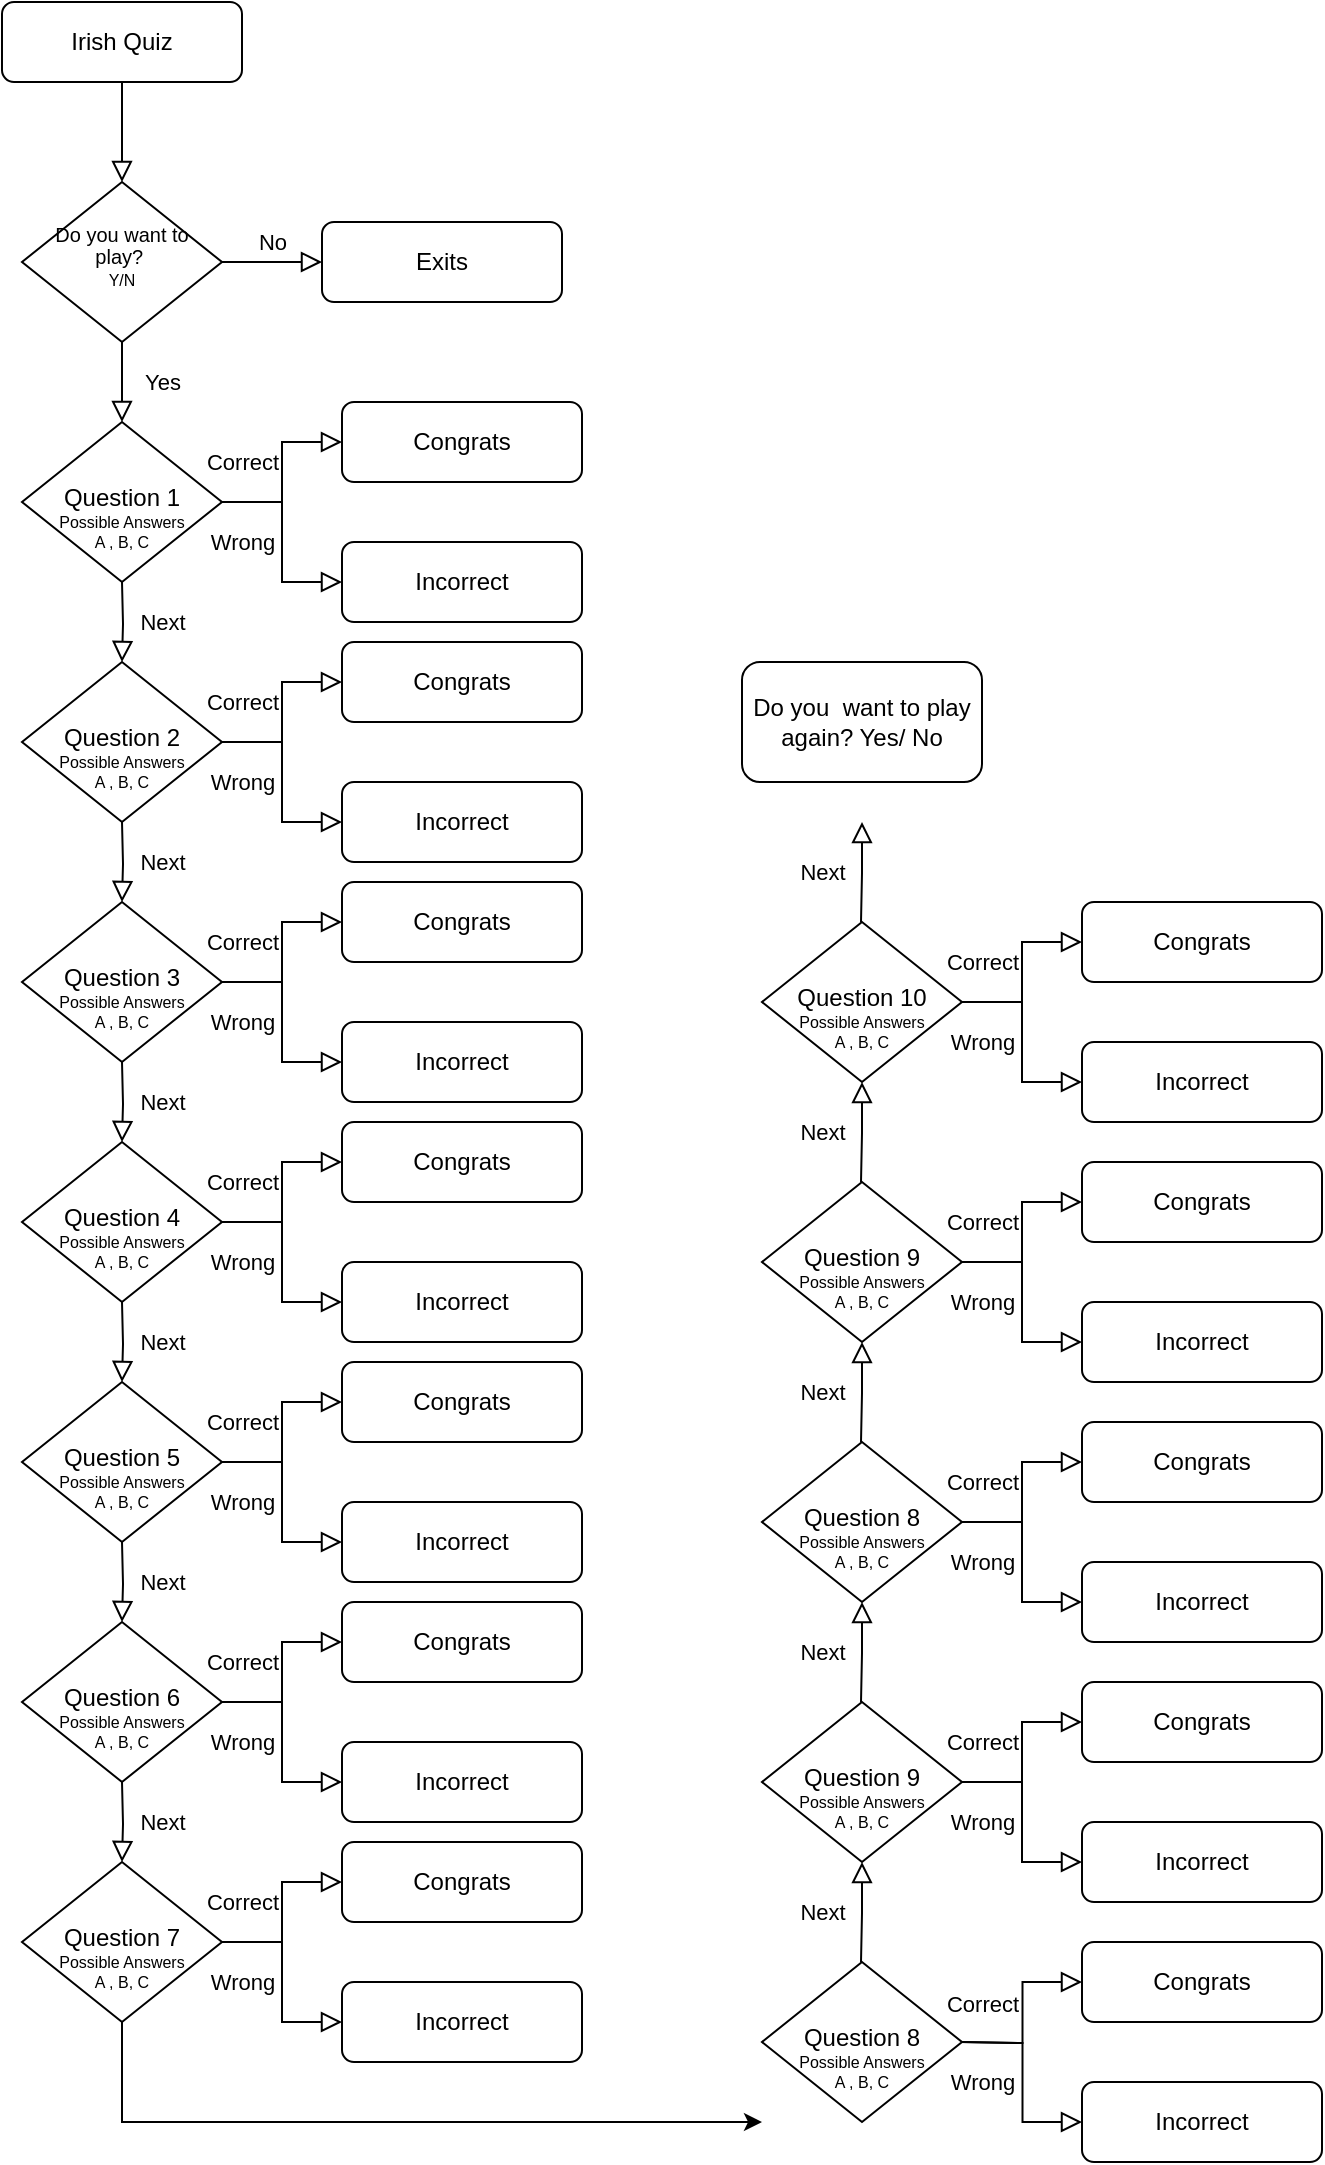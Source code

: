 <mxfile version="22.0.8" type="device">
  <diagram id="C5RBs43oDa-KdzZeNtuy" name="Page-1">
    <mxGraphModel dx="1434" dy="758" grid="1" gridSize="10" guides="1" tooltips="1" connect="1" arrows="1" fold="1" page="1" pageScale="1" pageWidth="827" pageHeight="1169" math="0" shadow="0">
      <root>
        <mxCell id="WIyWlLk6GJQsqaUBKTNV-0" />
        <mxCell id="WIyWlLk6GJQsqaUBKTNV-1" parent="WIyWlLk6GJQsqaUBKTNV-0" />
        <mxCell id="WIyWlLk6GJQsqaUBKTNV-2" value="" style="rounded=0;html=1;jettySize=auto;orthogonalLoop=1;fontSize=11;endArrow=block;endFill=0;endSize=8;strokeWidth=1;shadow=0;labelBackgroundColor=none;edgeStyle=orthogonalEdgeStyle;" parent="WIyWlLk6GJQsqaUBKTNV-1" source="WIyWlLk6GJQsqaUBKTNV-3" target="WIyWlLk6GJQsqaUBKTNV-6" edge="1">
          <mxGeometry relative="1" as="geometry" />
        </mxCell>
        <mxCell id="WIyWlLk6GJQsqaUBKTNV-3" value="Irish Quiz" style="rounded=1;whiteSpace=wrap;html=1;fontSize=12;glass=0;strokeWidth=1;shadow=0;" parent="WIyWlLk6GJQsqaUBKTNV-1" vertex="1">
          <mxGeometry x="40" y="80" width="120" height="40" as="geometry" />
        </mxCell>
        <mxCell id="WIyWlLk6GJQsqaUBKTNV-4" value="Yes" style="rounded=0;html=1;jettySize=auto;orthogonalLoop=1;fontSize=11;endArrow=block;endFill=0;endSize=8;strokeWidth=1;shadow=0;labelBackgroundColor=none;edgeStyle=orthogonalEdgeStyle;" parent="WIyWlLk6GJQsqaUBKTNV-1" source="WIyWlLk6GJQsqaUBKTNV-6" target="WIyWlLk6GJQsqaUBKTNV-10" edge="1">
          <mxGeometry y="20" relative="1" as="geometry">
            <mxPoint as="offset" />
          </mxGeometry>
        </mxCell>
        <mxCell id="WIyWlLk6GJQsqaUBKTNV-5" value="No" style="edgeStyle=orthogonalEdgeStyle;rounded=0;html=1;jettySize=auto;orthogonalLoop=1;fontSize=11;endArrow=block;endFill=0;endSize=8;strokeWidth=1;shadow=0;labelBackgroundColor=none;" parent="WIyWlLk6GJQsqaUBKTNV-1" source="WIyWlLk6GJQsqaUBKTNV-6" target="WIyWlLk6GJQsqaUBKTNV-7" edge="1">
          <mxGeometry y="10" relative="1" as="geometry">
            <mxPoint as="offset" />
          </mxGeometry>
        </mxCell>
        <mxCell id="WIyWlLk6GJQsqaUBKTNV-6" value="&lt;p style=&quot;line-height: 130%;&quot;&gt;&lt;font style=&quot;&quot;&gt;&lt;span style=&quot;font-size: 10px;&quot;&gt;Do you want to play?&amp;nbsp;&lt;/span&gt;&lt;br style=&quot;&quot;&gt;&lt;font style=&quot;font-size: 8px;&quot;&gt;Y/N&lt;/font&gt;&lt;/font&gt;&lt;/p&gt;" style="rhombus;whiteSpace=wrap;html=1;shadow=0;fontFamily=Helvetica;fontSize=8;align=center;strokeWidth=1;spacing=6;spacingTop=-4;" parent="WIyWlLk6GJQsqaUBKTNV-1" vertex="1">
          <mxGeometry x="50" y="170" width="100" height="80" as="geometry" />
        </mxCell>
        <mxCell id="WIyWlLk6GJQsqaUBKTNV-7" value="Exits" style="rounded=1;whiteSpace=wrap;html=1;fontSize=12;glass=0;strokeWidth=1;shadow=0;" parent="WIyWlLk6GJQsqaUBKTNV-1" vertex="1">
          <mxGeometry x="200" y="190" width="120" height="40" as="geometry" />
        </mxCell>
        <mxCell id="WIyWlLk6GJQsqaUBKTNV-8" value="Wrong" style="rounded=0;html=1;jettySize=auto;orthogonalLoop=1;fontSize=11;endArrow=block;endFill=0;endSize=8;strokeWidth=1;shadow=0;labelBackgroundColor=none;edgeStyle=orthogonalEdgeStyle;" parent="WIyWlLk6GJQsqaUBKTNV-1" source="WIyWlLk6GJQsqaUBKTNV-10" target="WIyWlLk6GJQsqaUBKTNV-11" edge="1">
          <mxGeometry y="-20" relative="1" as="geometry">
            <mxPoint as="offset" />
          </mxGeometry>
        </mxCell>
        <mxCell id="WIyWlLk6GJQsqaUBKTNV-9" value="Correct" style="edgeStyle=orthogonalEdgeStyle;rounded=0;html=1;jettySize=auto;orthogonalLoop=1;fontSize=11;endArrow=block;endFill=0;endSize=8;strokeWidth=1;shadow=0;labelBackgroundColor=none;" parent="WIyWlLk6GJQsqaUBKTNV-1" source="WIyWlLk6GJQsqaUBKTNV-10" target="WIyWlLk6GJQsqaUBKTNV-12" edge="1">
          <mxGeometry x="0.111" y="20" relative="1" as="geometry">
            <mxPoint as="offset" />
          </mxGeometry>
        </mxCell>
        <mxCell id="WIyWlLk6GJQsqaUBKTNV-10" value="Question 1" style="rhombus;whiteSpace=wrap;html=1;shadow=0;fontFamily=Helvetica;fontSize=12;align=center;strokeWidth=1;spacing=6;spacingTop=-4;" parent="WIyWlLk6GJQsqaUBKTNV-1" vertex="1">
          <mxGeometry x="50" y="290" width="100" height="80" as="geometry" />
        </mxCell>
        <mxCell id="WIyWlLk6GJQsqaUBKTNV-11" value="Incorrect" style="rounded=1;whiteSpace=wrap;html=1;fontSize=12;glass=0;strokeWidth=1;shadow=0;" parent="WIyWlLk6GJQsqaUBKTNV-1" vertex="1">
          <mxGeometry x="210" y="350" width="120" height="40" as="geometry" />
        </mxCell>
        <mxCell id="WIyWlLk6GJQsqaUBKTNV-12" value="Congrats" style="rounded=1;whiteSpace=wrap;html=1;fontSize=12;glass=0;strokeWidth=1;shadow=0;" parent="WIyWlLk6GJQsqaUBKTNV-1" vertex="1">
          <mxGeometry x="210" y="280" width="120" height="40" as="geometry" />
        </mxCell>
        <mxCell id="ALJSQyKVXg3JzVEoBNg6-1" value="Next" style="rounded=0;html=1;jettySize=auto;orthogonalLoop=1;fontSize=11;endArrow=block;endFill=0;endSize=8;strokeWidth=1;shadow=0;labelBackgroundColor=none;edgeStyle=orthogonalEdgeStyle;" parent="WIyWlLk6GJQsqaUBKTNV-1" target="ALJSQyKVXg3JzVEoBNg6-4" edge="1">
          <mxGeometry y="20" relative="1" as="geometry">
            <mxPoint as="offset" />
            <mxPoint x="100" y="370" as="sourcePoint" />
          </mxGeometry>
        </mxCell>
        <mxCell id="ALJSQyKVXg3JzVEoBNg6-2" value="Wrong" style="rounded=0;html=1;jettySize=auto;orthogonalLoop=1;fontSize=11;endArrow=block;endFill=0;endSize=8;strokeWidth=1;shadow=0;labelBackgroundColor=none;edgeStyle=orthogonalEdgeStyle;" parent="WIyWlLk6GJQsqaUBKTNV-1" source="ALJSQyKVXg3JzVEoBNg6-4" target="ALJSQyKVXg3JzVEoBNg6-5" edge="1">
          <mxGeometry y="-20" relative="1" as="geometry">
            <mxPoint as="offset" />
          </mxGeometry>
        </mxCell>
        <mxCell id="ALJSQyKVXg3JzVEoBNg6-3" value="Correct" style="edgeStyle=orthogonalEdgeStyle;rounded=0;html=1;jettySize=auto;orthogonalLoop=1;fontSize=11;endArrow=block;endFill=0;endSize=8;strokeWidth=1;shadow=0;labelBackgroundColor=none;" parent="WIyWlLk6GJQsqaUBKTNV-1" source="ALJSQyKVXg3JzVEoBNg6-4" target="ALJSQyKVXg3JzVEoBNg6-6" edge="1">
          <mxGeometry x="0.111" y="20" relative="1" as="geometry">
            <mxPoint as="offset" />
          </mxGeometry>
        </mxCell>
        <mxCell id="ALJSQyKVXg3JzVEoBNg6-4" value="Question 2" style="rhombus;whiteSpace=wrap;html=1;shadow=0;fontFamily=Helvetica;fontSize=12;align=center;strokeWidth=1;spacing=6;spacingTop=-4;" parent="WIyWlLk6GJQsqaUBKTNV-1" vertex="1">
          <mxGeometry x="50" y="410" width="100" height="80" as="geometry" />
        </mxCell>
        <mxCell id="ALJSQyKVXg3JzVEoBNg6-5" value="Incorrect" style="rounded=1;whiteSpace=wrap;html=1;fontSize=12;glass=0;strokeWidth=1;shadow=0;" parent="WIyWlLk6GJQsqaUBKTNV-1" vertex="1">
          <mxGeometry x="210" y="470" width="120" height="40" as="geometry" />
        </mxCell>
        <mxCell id="ALJSQyKVXg3JzVEoBNg6-6" value="Congrats" style="rounded=1;whiteSpace=wrap;html=1;fontSize=12;glass=0;strokeWidth=1;shadow=0;" parent="WIyWlLk6GJQsqaUBKTNV-1" vertex="1">
          <mxGeometry x="210" y="400" width="120" height="40" as="geometry" />
        </mxCell>
        <mxCell id="ALJSQyKVXg3JzVEoBNg6-7" value="Next" style="rounded=0;html=1;jettySize=auto;orthogonalLoop=1;fontSize=11;endArrow=block;endFill=0;endSize=8;strokeWidth=1;shadow=0;labelBackgroundColor=none;edgeStyle=orthogonalEdgeStyle;" parent="WIyWlLk6GJQsqaUBKTNV-1" target="ALJSQyKVXg3JzVEoBNg6-10" edge="1">
          <mxGeometry y="20" relative="1" as="geometry">
            <mxPoint as="offset" />
            <mxPoint x="100" y="490" as="sourcePoint" />
          </mxGeometry>
        </mxCell>
        <mxCell id="ALJSQyKVXg3JzVEoBNg6-8" value="Wrong" style="rounded=0;html=1;jettySize=auto;orthogonalLoop=1;fontSize=11;endArrow=block;endFill=0;endSize=8;strokeWidth=1;shadow=0;labelBackgroundColor=none;edgeStyle=orthogonalEdgeStyle;" parent="WIyWlLk6GJQsqaUBKTNV-1" source="ALJSQyKVXg3JzVEoBNg6-10" target="ALJSQyKVXg3JzVEoBNg6-11" edge="1">
          <mxGeometry y="-20" relative="1" as="geometry">
            <mxPoint as="offset" />
          </mxGeometry>
        </mxCell>
        <mxCell id="ALJSQyKVXg3JzVEoBNg6-9" value="Correct" style="edgeStyle=orthogonalEdgeStyle;rounded=0;html=1;jettySize=auto;orthogonalLoop=1;fontSize=11;endArrow=block;endFill=0;endSize=8;strokeWidth=1;shadow=0;labelBackgroundColor=none;" parent="WIyWlLk6GJQsqaUBKTNV-1" source="ALJSQyKVXg3JzVEoBNg6-10" target="ALJSQyKVXg3JzVEoBNg6-12" edge="1">
          <mxGeometry x="0.111" y="20" relative="1" as="geometry">
            <mxPoint as="offset" />
          </mxGeometry>
        </mxCell>
        <mxCell id="ALJSQyKVXg3JzVEoBNg6-10" value="Question 3" style="rhombus;whiteSpace=wrap;html=1;shadow=0;fontFamily=Helvetica;fontSize=12;align=center;strokeWidth=1;spacing=6;spacingTop=-4;" parent="WIyWlLk6GJQsqaUBKTNV-1" vertex="1">
          <mxGeometry x="50" y="530" width="100" height="80" as="geometry" />
        </mxCell>
        <mxCell id="ALJSQyKVXg3JzVEoBNg6-11" value="Incorrect" style="rounded=1;whiteSpace=wrap;html=1;fontSize=12;glass=0;strokeWidth=1;shadow=0;" parent="WIyWlLk6GJQsqaUBKTNV-1" vertex="1">
          <mxGeometry x="210" y="590" width="120" height="40" as="geometry" />
        </mxCell>
        <mxCell id="ALJSQyKVXg3JzVEoBNg6-12" value="Congrats" style="rounded=1;whiteSpace=wrap;html=1;fontSize=12;glass=0;strokeWidth=1;shadow=0;" parent="WIyWlLk6GJQsqaUBKTNV-1" vertex="1">
          <mxGeometry x="210" y="520" width="120" height="40" as="geometry" />
        </mxCell>
        <mxCell id="ALJSQyKVXg3JzVEoBNg6-13" value="Next" style="rounded=0;html=1;jettySize=auto;orthogonalLoop=1;fontSize=11;endArrow=block;endFill=0;endSize=8;strokeWidth=1;shadow=0;labelBackgroundColor=none;edgeStyle=orthogonalEdgeStyle;" parent="WIyWlLk6GJQsqaUBKTNV-1" target="ALJSQyKVXg3JzVEoBNg6-16" edge="1">
          <mxGeometry y="20" relative="1" as="geometry">
            <mxPoint as="offset" />
            <mxPoint x="100" y="610" as="sourcePoint" />
          </mxGeometry>
        </mxCell>
        <mxCell id="ALJSQyKVXg3JzVEoBNg6-14" value="Wrong" style="rounded=0;html=1;jettySize=auto;orthogonalLoop=1;fontSize=11;endArrow=block;endFill=0;endSize=8;strokeWidth=1;shadow=0;labelBackgroundColor=none;edgeStyle=orthogonalEdgeStyle;" parent="WIyWlLk6GJQsqaUBKTNV-1" source="ALJSQyKVXg3JzVEoBNg6-16" target="ALJSQyKVXg3JzVEoBNg6-17" edge="1">
          <mxGeometry y="-20" relative="1" as="geometry">
            <mxPoint as="offset" />
          </mxGeometry>
        </mxCell>
        <mxCell id="ALJSQyKVXg3JzVEoBNg6-15" value="Correct" style="edgeStyle=orthogonalEdgeStyle;rounded=0;html=1;jettySize=auto;orthogonalLoop=1;fontSize=11;endArrow=block;endFill=0;endSize=8;strokeWidth=1;shadow=0;labelBackgroundColor=none;" parent="WIyWlLk6GJQsqaUBKTNV-1" source="ALJSQyKVXg3JzVEoBNg6-16" target="ALJSQyKVXg3JzVEoBNg6-18" edge="1">
          <mxGeometry x="0.111" y="20" relative="1" as="geometry">
            <mxPoint as="offset" />
          </mxGeometry>
        </mxCell>
        <mxCell id="ALJSQyKVXg3JzVEoBNg6-16" value="Question 4" style="rhombus;whiteSpace=wrap;html=1;shadow=0;fontFamily=Helvetica;fontSize=12;align=center;strokeWidth=1;spacing=6;spacingTop=-4;" parent="WIyWlLk6GJQsqaUBKTNV-1" vertex="1">
          <mxGeometry x="50" y="650" width="100" height="80" as="geometry" />
        </mxCell>
        <mxCell id="ALJSQyKVXg3JzVEoBNg6-17" value="Incorrect" style="rounded=1;whiteSpace=wrap;html=1;fontSize=12;glass=0;strokeWidth=1;shadow=0;" parent="WIyWlLk6GJQsqaUBKTNV-1" vertex="1">
          <mxGeometry x="210" y="710" width="120" height="40" as="geometry" />
        </mxCell>
        <mxCell id="ALJSQyKVXg3JzVEoBNg6-18" value="Congrats" style="rounded=1;whiteSpace=wrap;html=1;fontSize=12;glass=0;strokeWidth=1;shadow=0;" parent="WIyWlLk6GJQsqaUBKTNV-1" vertex="1">
          <mxGeometry x="210" y="640" width="120" height="40" as="geometry" />
        </mxCell>
        <mxCell id="ALJSQyKVXg3JzVEoBNg6-19" value="Next" style="rounded=0;html=1;jettySize=auto;orthogonalLoop=1;fontSize=11;endArrow=block;endFill=0;endSize=8;strokeWidth=1;shadow=0;labelBackgroundColor=none;edgeStyle=orthogonalEdgeStyle;" parent="WIyWlLk6GJQsqaUBKTNV-1" target="ALJSQyKVXg3JzVEoBNg6-22" edge="1">
          <mxGeometry y="20" relative="1" as="geometry">
            <mxPoint as="offset" />
            <mxPoint x="100" y="730" as="sourcePoint" />
          </mxGeometry>
        </mxCell>
        <mxCell id="ALJSQyKVXg3JzVEoBNg6-20" value="Wrong" style="rounded=0;html=1;jettySize=auto;orthogonalLoop=1;fontSize=11;endArrow=block;endFill=0;endSize=8;strokeWidth=1;shadow=0;labelBackgroundColor=none;edgeStyle=orthogonalEdgeStyle;" parent="WIyWlLk6GJQsqaUBKTNV-1" source="ALJSQyKVXg3JzVEoBNg6-22" target="ALJSQyKVXg3JzVEoBNg6-23" edge="1">
          <mxGeometry y="-20" relative="1" as="geometry">
            <mxPoint as="offset" />
          </mxGeometry>
        </mxCell>
        <mxCell id="ALJSQyKVXg3JzVEoBNg6-21" value="Correct" style="edgeStyle=orthogonalEdgeStyle;rounded=0;html=1;jettySize=auto;orthogonalLoop=1;fontSize=11;endArrow=block;endFill=0;endSize=8;strokeWidth=1;shadow=0;labelBackgroundColor=none;" parent="WIyWlLk6GJQsqaUBKTNV-1" source="ALJSQyKVXg3JzVEoBNg6-22" target="ALJSQyKVXg3JzVEoBNg6-24" edge="1">
          <mxGeometry x="0.111" y="20" relative="1" as="geometry">
            <mxPoint as="offset" />
          </mxGeometry>
        </mxCell>
        <mxCell id="ALJSQyKVXg3JzVEoBNg6-22" value="Question 5" style="rhombus;whiteSpace=wrap;html=1;shadow=0;fontFamily=Helvetica;fontSize=12;align=center;strokeWidth=1;spacing=6;spacingTop=-4;" parent="WIyWlLk6GJQsqaUBKTNV-1" vertex="1">
          <mxGeometry x="50" y="770" width="100" height="80" as="geometry" />
        </mxCell>
        <mxCell id="ALJSQyKVXg3JzVEoBNg6-23" value="Incorrect" style="rounded=1;whiteSpace=wrap;html=1;fontSize=12;glass=0;strokeWidth=1;shadow=0;" parent="WIyWlLk6GJQsqaUBKTNV-1" vertex="1">
          <mxGeometry x="210" y="830" width="120" height="40" as="geometry" />
        </mxCell>
        <mxCell id="ALJSQyKVXg3JzVEoBNg6-24" value="Congrats" style="rounded=1;whiteSpace=wrap;html=1;fontSize=12;glass=0;strokeWidth=1;shadow=0;" parent="WIyWlLk6GJQsqaUBKTNV-1" vertex="1">
          <mxGeometry x="210" y="760" width="120" height="40" as="geometry" />
        </mxCell>
        <mxCell id="ALJSQyKVXg3JzVEoBNg6-25" value="Next" style="rounded=0;html=1;jettySize=auto;orthogonalLoop=1;fontSize=11;endArrow=block;endFill=0;endSize=8;strokeWidth=1;shadow=0;labelBackgroundColor=none;edgeStyle=orthogonalEdgeStyle;" parent="WIyWlLk6GJQsqaUBKTNV-1" target="ALJSQyKVXg3JzVEoBNg6-28" edge="1">
          <mxGeometry y="20" relative="1" as="geometry">
            <mxPoint as="offset" />
            <mxPoint x="100" y="850" as="sourcePoint" />
          </mxGeometry>
        </mxCell>
        <mxCell id="ALJSQyKVXg3JzVEoBNg6-26" value="Wrong" style="rounded=0;html=1;jettySize=auto;orthogonalLoop=1;fontSize=11;endArrow=block;endFill=0;endSize=8;strokeWidth=1;shadow=0;labelBackgroundColor=none;edgeStyle=orthogonalEdgeStyle;" parent="WIyWlLk6GJQsqaUBKTNV-1" source="ALJSQyKVXg3JzVEoBNg6-28" target="ALJSQyKVXg3JzVEoBNg6-29" edge="1">
          <mxGeometry y="-20" relative="1" as="geometry">
            <mxPoint as="offset" />
          </mxGeometry>
        </mxCell>
        <mxCell id="ALJSQyKVXg3JzVEoBNg6-27" value="Correct" style="edgeStyle=orthogonalEdgeStyle;rounded=0;html=1;jettySize=auto;orthogonalLoop=1;fontSize=11;endArrow=block;endFill=0;endSize=8;strokeWidth=1;shadow=0;labelBackgroundColor=none;" parent="WIyWlLk6GJQsqaUBKTNV-1" source="ALJSQyKVXg3JzVEoBNg6-28" target="ALJSQyKVXg3JzVEoBNg6-30" edge="1">
          <mxGeometry x="0.111" y="20" relative="1" as="geometry">
            <mxPoint as="offset" />
          </mxGeometry>
        </mxCell>
        <mxCell id="ALJSQyKVXg3JzVEoBNg6-28" value="Question 6" style="rhombus;whiteSpace=wrap;html=1;shadow=0;fontFamily=Helvetica;fontSize=12;align=center;strokeWidth=1;spacing=6;spacingTop=-4;" parent="WIyWlLk6GJQsqaUBKTNV-1" vertex="1">
          <mxGeometry x="50" y="890" width="100" height="80" as="geometry" />
        </mxCell>
        <mxCell id="ALJSQyKVXg3JzVEoBNg6-29" value="Incorrect" style="rounded=1;whiteSpace=wrap;html=1;fontSize=12;glass=0;strokeWidth=1;shadow=0;" parent="WIyWlLk6GJQsqaUBKTNV-1" vertex="1">
          <mxGeometry x="210" y="950" width="120" height="40" as="geometry" />
        </mxCell>
        <mxCell id="ALJSQyKVXg3JzVEoBNg6-30" value="Congrats" style="rounded=1;whiteSpace=wrap;html=1;fontSize=12;glass=0;strokeWidth=1;shadow=0;" parent="WIyWlLk6GJQsqaUBKTNV-1" vertex="1">
          <mxGeometry x="210" y="880" width="120" height="40" as="geometry" />
        </mxCell>
        <mxCell id="ALJSQyKVXg3JzVEoBNg6-31" value="Next" style="rounded=0;html=1;jettySize=auto;orthogonalLoop=1;fontSize=11;endArrow=block;endFill=0;endSize=8;strokeWidth=1;shadow=0;labelBackgroundColor=none;edgeStyle=orthogonalEdgeStyle;" parent="WIyWlLk6GJQsqaUBKTNV-1" target="ALJSQyKVXg3JzVEoBNg6-34" edge="1">
          <mxGeometry y="20" relative="1" as="geometry">
            <mxPoint as="offset" />
            <mxPoint x="100" y="970" as="sourcePoint" />
          </mxGeometry>
        </mxCell>
        <mxCell id="ALJSQyKVXg3JzVEoBNg6-32" value="Wrong" style="rounded=0;html=1;jettySize=auto;orthogonalLoop=1;fontSize=11;endArrow=block;endFill=0;endSize=8;strokeWidth=1;shadow=0;labelBackgroundColor=none;edgeStyle=orthogonalEdgeStyle;" parent="WIyWlLk6GJQsqaUBKTNV-1" source="ALJSQyKVXg3JzVEoBNg6-34" target="ALJSQyKVXg3JzVEoBNg6-35" edge="1">
          <mxGeometry y="-20" relative="1" as="geometry">
            <mxPoint as="offset" />
          </mxGeometry>
        </mxCell>
        <mxCell id="ALJSQyKVXg3JzVEoBNg6-33" value="Correct" style="edgeStyle=orthogonalEdgeStyle;rounded=0;html=1;jettySize=auto;orthogonalLoop=1;fontSize=11;endArrow=block;endFill=0;endSize=8;strokeWidth=1;shadow=0;labelBackgroundColor=none;" parent="WIyWlLk6GJQsqaUBKTNV-1" source="ALJSQyKVXg3JzVEoBNg6-34" target="ALJSQyKVXg3JzVEoBNg6-36" edge="1">
          <mxGeometry x="0.111" y="20" relative="1" as="geometry">
            <mxPoint as="offset" />
          </mxGeometry>
        </mxCell>
        <mxCell id="ALJSQyKVXg3JzVEoBNg6-34" value="Question 7" style="rhombus;whiteSpace=wrap;html=1;shadow=0;fontFamily=Helvetica;fontSize=12;align=center;strokeWidth=1;spacing=6;spacingTop=-4;" parent="WIyWlLk6GJQsqaUBKTNV-1" vertex="1">
          <mxGeometry x="50" y="1010" width="100" height="80" as="geometry" />
        </mxCell>
        <mxCell id="ALJSQyKVXg3JzVEoBNg6-35" value="Incorrect" style="rounded=1;whiteSpace=wrap;html=1;fontSize=12;glass=0;strokeWidth=1;shadow=0;" parent="WIyWlLk6GJQsqaUBKTNV-1" vertex="1">
          <mxGeometry x="210" y="1070" width="120" height="40" as="geometry" />
        </mxCell>
        <mxCell id="ALJSQyKVXg3JzVEoBNg6-36" value="Congrats" style="rounded=1;whiteSpace=wrap;html=1;fontSize=12;glass=0;strokeWidth=1;shadow=0;" parent="WIyWlLk6GJQsqaUBKTNV-1" vertex="1">
          <mxGeometry x="210" y="1000" width="120" height="40" as="geometry" />
        </mxCell>
        <mxCell id="ALJSQyKVXg3JzVEoBNg6-38" value="" style="endArrow=classic;html=1;rounded=0;exitX=0.5;exitY=1;exitDx=0;exitDy=0;" parent="WIyWlLk6GJQsqaUBKTNV-1" source="ALJSQyKVXg3JzVEoBNg6-34" edge="1">
          <mxGeometry width="50" height="50" relative="1" as="geometry">
            <mxPoint x="390" y="850" as="sourcePoint" />
            <mxPoint x="420" y="1140" as="targetPoint" />
            <Array as="points">
              <mxPoint x="100" y="1140" />
            </Array>
          </mxGeometry>
        </mxCell>
        <mxCell id="ALJSQyKVXg3JzVEoBNg6-57" value="Question 8" style="rhombus;whiteSpace=wrap;html=1;shadow=0;fontFamily=Helvetica;fontSize=12;align=center;strokeWidth=1;spacing=6;spacingTop=-4;" parent="WIyWlLk6GJQsqaUBKTNV-1" vertex="1">
          <mxGeometry x="420" y="1060" width="100" height="80" as="geometry" />
        </mxCell>
        <mxCell id="ALJSQyKVXg3JzVEoBNg6-58" value="Incorrect" style="rounded=1;whiteSpace=wrap;html=1;fontSize=12;glass=0;strokeWidth=1;shadow=0;" parent="WIyWlLk6GJQsqaUBKTNV-1" vertex="1">
          <mxGeometry x="580" y="1120" width="120" height="40" as="geometry" />
        </mxCell>
        <mxCell id="ALJSQyKVXg3JzVEoBNg6-59" value="Congrats" style="rounded=1;whiteSpace=wrap;html=1;fontSize=12;glass=0;strokeWidth=1;shadow=0;" parent="WIyWlLk6GJQsqaUBKTNV-1" vertex="1">
          <mxGeometry x="580" y="1050" width="120" height="40" as="geometry" />
        </mxCell>
        <mxCell id="ALJSQyKVXg3JzVEoBNg6-60" value="Next" style="rounded=0;html=1;jettySize=auto;orthogonalLoop=1;fontSize=11;endArrow=block;endFill=0;endSize=8;strokeWidth=1;shadow=0;labelBackgroundColor=none;edgeStyle=orthogonalEdgeStyle;" parent="WIyWlLk6GJQsqaUBKTNV-1" edge="1">
          <mxGeometry y="20" relative="1" as="geometry">
            <mxPoint as="offset" />
            <mxPoint x="469.5" y="1060" as="sourcePoint" />
            <mxPoint x="470" y="1010" as="targetPoint" />
          </mxGeometry>
        </mxCell>
        <mxCell id="XjMcyCBZsVxEl0mrH3Rq-0" value="Wrong" style="rounded=0;html=1;jettySize=auto;orthogonalLoop=1;fontSize=11;endArrow=block;endFill=0;endSize=8;strokeWidth=1;shadow=0;labelBackgroundColor=none;edgeStyle=orthogonalEdgeStyle;" parent="WIyWlLk6GJQsqaUBKTNV-1" source="XjMcyCBZsVxEl0mrH3Rq-2" target="XjMcyCBZsVxEl0mrH3Rq-3" edge="1">
          <mxGeometry y="-20" relative="1" as="geometry">
            <mxPoint as="offset" />
          </mxGeometry>
        </mxCell>
        <mxCell id="XjMcyCBZsVxEl0mrH3Rq-1" value="Correct" style="edgeStyle=orthogonalEdgeStyle;rounded=0;html=1;jettySize=auto;orthogonalLoop=1;fontSize=11;endArrow=block;endFill=0;endSize=8;strokeWidth=1;shadow=0;labelBackgroundColor=none;" parent="WIyWlLk6GJQsqaUBKTNV-1" source="XjMcyCBZsVxEl0mrH3Rq-2" target="XjMcyCBZsVxEl0mrH3Rq-4" edge="1">
          <mxGeometry x="0.111" y="20" relative="1" as="geometry">
            <mxPoint as="offset" />
          </mxGeometry>
        </mxCell>
        <mxCell id="XjMcyCBZsVxEl0mrH3Rq-2" value="Question 9" style="rhombus;whiteSpace=wrap;html=1;shadow=0;fontFamily=Helvetica;fontSize=12;align=center;strokeWidth=1;spacing=6;spacingTop=-4;" parent="WIyWlLk6GJQsqaUBKTNV-1" vertex="1">
          <mxGeometry x="420" y="930" width="100" height="80" as="geometry" />
        </mxCell>
        <mxCell id="XjMcyCBZsVxEl0mrH3Rq-3" value="Incorrect" style="rounded=1;whiteSpace=wrap;html=1;fontSize=12;glass=0;strokeWidth=1;shadow=0;" parent="WIyWlLk6GJQsqaUBKTNV-1" vertex="1">
          <mxGeometry x="580" y="990" width="120" height="40" as="geometry" />
        </mxCell>
        <mxCell id="XjMcyCBZsVxEl0mrH3Rq-4" value="Congrats" style="rounded=1;whiteSpace=wrap;html=1;fontSize=12;glass=0;strokeWidth=1;shadow=0;" parent="WIyWlLk6GJQsqaUBKTNV-1" vertex="1">
          <mxGeometry x="580" y="920" width="120" height="40" as="geometry" />
        </mxCell>
        <mxCell id="XjMcyCBZsVxEl0mrH3Rq-5" value="Next" style="rounded=0;html=1;jettySize=auto;orthogonalLoop=1;fontSize=11;endArrow=block;endFill=0;endSize=8;strokeWidth=1;shadow=0;labelBackgroundColor=none;edgeStyle=orthogonalEdgeStyle;" parent="WIyWlLk6GJQsqaUBKTNV-1" edge="1">
          <mxGeometry y="20" relative="1" as="geometry">
            <mxPoint as="offset" />
            <mxPoint x="469.5" y="930" as="sourcePoint" />
            <mxPoint x="470" y="880" as="targetPoint" />
          </mxGeometry>
        </mxCell>
        <mxCell id="XjMcyCBZsVxEl0mrH3Rq-6" value="Wrong" style="rounded=0;html=1;jettySize=auto;orthogonalLoop=1;fontSize=11;endArrow=block;endFill=0;endSize=8;strokeWidth=1;shadow=0;labelBackgroundColor=none;edgeStyle=orthogonalEdgeStyle;" parent="WIyWlLk6GJQsqaUBKTNV-1" source="XjMcyCBZsVxEl0mrH3Rq-8" target="XjMcyCBZsVxEl0mrH3Rq-9" edge="1">
          <mxGeometry y="-20" relative="1" as="geometry">
            <mxPoint as="offset" />
          </mxGeometry>
        </mxCell>
        <mxCell id="XjMcyCBZsVxEl0mrH3Rq-7" value="Correct" style="edgeStyle=orthogonalEdgeStyle;rounded=0;html=1;jettySize=auto;orthogonalLoop=1;fontSize=11;endArrow=block;endFill=0;endSize=8;strokeWidth=1;shadow=0;labelBackgroundColor=none;" parent="WIyWlLk6GJQsqaUBKTNV-1" source="XjMcyCBZsVxEl0mrH3Rq-8" target="XjMcyCBZsVxEl0mrH3Rq-10" edge="1">
          <mxGeometry x="0.111" y="20" relative="1" as="geometry">
            <mxPoint as="offset" />
          </mxGeometry>
        </mxCell>
        <mxCell id="XjMcyCBZsVxEl0mrH3Rq-8" value="Question 8" style="rhombus;whiteSpace=wrap;html=1;shadow=0;fontFamily=Helvetica;fontSize=12;align=center;strokeWidth=1;spacing=6;spacingTop=-4;" parent="WIyWlLk6GJQsqaUBKTNV-1" vertex="1">
          <mxGeometry x="420" y="800" width="100" height="80" as="geometry" />
        </mxCell>
        <mxCell id="XjMcyCBZsVxEl0mrH3Rq-9" value="Incorrect" style="rounded=1;whiteSpace=wrap;html=1;fontSize=12;glass=0;strokeWidth=1;shadow=0;" parent="WIyWlLk6GJQsqaUBKTNV-1" vertex="1">
          <mxGeometry x="580" y="860" width="120" height="40" as="geometry" />
        </mxCell>
        <mxCell id="XjMcyCBZsVxEl0mrH3Rq-10" value="Congrats" style="rounded=1;whiteSpace=wrap;html=1;fontSize=12;glass=0;strokeWidth=1;shadow=0;" parent="WIyWlLk6GJQsqaUBKTNV-1" vertex="1">
          <mxGeometry x="580" y="790" width="120" height="40" as="geometry" />
        </mxCell>
        <mxCell id="XjMcyCBZsVxEl0mrH3Rq-11" value="Next" style="rounded=0;html=1;jettySize=auto;orthogonalLoop=1;fontSize=11;endArrow=block;endFill=0;endSize=8;strokeWidth=1;shadow=0;labelBackgroundColor=none;edgeStyle=orthogonalEdgeStyle;" parent="WIyWlLk6GJQsqaUBKTNV-1" edge="1">
          <mxGeometry y="20" relative="1" as="geometry">
            <mxPoint as="offset" />
            <mxPoint x="469.5" y="800" as="sourcePoint" />
            <mxPoint x="470" y="750" as="targetPoint" />
          </mxGeometry>
        </mxCell>
        <mxCell id="XjMcyCBZsVxEl0mrH3Rq-12" value="Wrong" style="rounded=0;html=1;jettySize=auto;orthogonalLoop=1;fontSize=11;endArrow=block;endFill=0;endSize=8;strokeWidth=1;shadow=0;labelBackgroundColor=none;edgeStyle=orthogonalEdgeStyle;" parent="WIyWlLk6GJQsqaUBKTNV-1" source="XjMcyCBZsVxEl0mrH3Rq-14" target="XjMcyCBZsVxEl0mrH3Rq-15" edge="1">
          <mxGeometry y="-20" relative="1" as="geometry">
            <mxPoint as="offset" />
          </mxGeometry>
        </mxCell>
        <mxCell id="XjMcyCBZsVxEl0mrH3Rq-13" value="Correct" style="edgeStyle=orthogonalEdgeStyle;rounded=0;html=1;jettySize=auto;orthogonalLoop=1;fontSize=11;endArrow=block;endFill=0;endSize=8;strokeWidth=1;shadow=0;labelBackgroundColor=none;" parent="WIyWlLk6GJQsqaUBKTNV-1" source="XjMcyCBZsVxEl0mrH3Rq-14" target="XjMcyCBZsVxEl0mrH3Rq-16" edge="1">
          <mxGeometry x="0.111" y="20" relative="1" as="geometry">
            <mxPoint as="offset" />
          </mxGeometry>
        </mxCell>
        <mxCell id="XjMcyCBZsVxEl0mrH3Rq-14" value="Question 9" style="rhombus;whiteSpace=wrap;html=1;shadow=0;fontFamily=Helvetica;fontSize=12;align=center;strokeWidth=1;spacing=6;spacingTop=-4;" parent="WIyWlLk6GJQsqaUBKTNV-1" vertex="1">
          <mxGeometry x="420" y="670" width="100" height="80" as="geometry" />
        </mxCell>
        <mxCell id="XjMcyCBZsVxEl0mrH3Rq-15" value="Incorrect" style="rounded=1;whiteSpace=wrap;html=1;fontSize=12;glass=0;strokeWidth=1;shadow=0;" parent="WIyWlLk6GJQsqaUBKTNV-1" vertex="1">
          <mxGeometry x="580" y="730" width="120" height="40" as="geometry" />
        </mxCell>
        <mxCell id="XjMcyCBZsVxEl0mrH3Rq-16" value="Congrats" style="rounded=1;whiteSpace=wrap;html=1;fontSize=12;glass=0;strokeWidth=1;shadow=0;" parent="WIyWlLk6GJQsqaUBKTNV-1" vertex="1">
          <mxGeometry x="580" y="660" width="120" height="40" as="geometry" />
        </mxCell>
        <mxCell id="XjMcyCBZsVxEl0mrH3Rq-17" value="Next" style="rounded=0;html=1;jettySize=auto;orthogonalLoop=1;fontSize=11;endArrow=block;endFill=0;endSize=8;strokeWidth=1;shadow=0;labelBackgroundColor=none;edgeStyle=orthogonalEdgeStyle;" parent="WIyWlLk6GJQsqaUBKTNV-1" edge="1">
          <mxGeometry y="20" relative="1" as="geometry">
            <mxPoint as="offset" />
            <mxPoint x="469.5" y="670" as="sourcePoint" />
            <mxPoint x="470" y="620" as="targetPoint" />
          </mxGeometry>
        </mxCell>
        <mxCell id="XjMcyCBZsVxEl0mrH3Rq-18" value="Wrong" style="rounded=0;html=1;jettySize=auto;orthogonalLoop=1;fontSize=11;endArrow=block;endFill=0;endSize=8;strokeWidth=1;shadow=0;labelBackgroundColor=none;edgeStyle=orthogonalEdgeStyle;" parent="WIyWlLk6GJQsqaUBKTNV-1" source="XjMcyCBZsVxEl0mrH3Rq-20" target="XjMcyCBZsVxEl0mrH3Rq-21" edge="1">
          <mxGeometry y="-20" relative="1" as="geometry">
            <mxPoint as="offset" />
          </mxGeometry>
        </mxCell>
        <mxCell id="XjMcyCBZsVxEl0mrH3Rq-19" value="Correct" style="edgeStyle=orthogonalEdgeStyle;rounded=0;html=1;jettySize=auto;orthogonalLoop=1;fontSize=11;endArrow=block;endFill=0;endSize=8;strokeWidth=1;shadow=0;labelBackgroundColor=none;" parent="WIyWlLk6GJQsqaUBKTNV-1" source="XjMcyCBZsVxEl0mrH3Rq-20" target="XjMcyCBZsVxEl0mrH3Rq-22" edge="1">
          <mxGeometry x="0.111" y="20" relative="1" as="geometry">
            <mxPoint as="offset" />
          </mxGeometry>
        </mxCell>
        <mxCell id="XjMcyCBZsVxEl0mrH3Rq-20" value="Question 10" style="rhombus;whiteSpace=wrap;html=1;shadow=0;fontFamily=Helvetica;fontSize=12;align=center;strokeWidth=1;spacing=6;spacingTop=-4;" parent="WIyWlLk6GJQsqaUBKTNV-1" vertex="1">
          <mxGeometry x="420" y="540" width="100" height="80" as="geometry" />
        </mxCell>
        <mxCell id="XjMcyCBZsVxEl0mrH3Rq-21" value="Incorrect" style="rounded=1;whiteSpace=wrap;html=1;fontSize=12;glass=0;strokeWidth=1;shadow=0;" parent="WIyWlLk6GJQsqaUBKTNV-1" vertex="1">
          <mxGeometry x="580" y="600" width="120" height="40" as="geometry" />
        </mxCell>
        <mxCell id="XjMcyCBZsVxEl0mrH3Rq-22" value="Congrats" style="rounded=1;whiteSpace=wrap;html=1;fontSize=12;glass=0;strokeWidth=1;shadow=0;" parent="WIyWlLk6GJQsqaUBKTNV-1" vertex="1">
          <mxGeometry x="580" y="530" width="120" height="40" as="geometry" />
        </mxCell>
        <mxCell id="XjMcyCBZsVxEl0mrH3Rq-23" value="Next" style="rounded=0;html=1;jettySize=auto;orthogonalLoop=1;fontSize=11;endArrow=block;endFill=0;endSize=8;strokeWidth=1;shadow=0;labelBackgroundColor=none;edgeStyle=orthogonalEdgeStyle;" parent="WIyWlLk6GJQsqaUBKTNV-1" edge="1">
          <mxGeometry y="20" relative="1" as="geometry">
            <mxPoint as="offset" />
            <mxPoint x="469.5" y="540" as="sourcePoint" />
            <mxPoint x="470" y="490" as="targetPoint" />
          </mxGeometry>
        </mxCell>
        <mxCell id="XjMcyCBZsVxEl0mrH3Rq-36" value="Do you&amp;nbsp; want to play again? Yes/ No" style="rounded=1;whiteSpace=wrap;html=1;" parent="WIyWlLk6GJQsqaUBKTNV-1" vertex="1">
          <mxGeometry x="410" y="410" width="120" height="60" as="geometry" />
        </mxCell>
        <mxCell id="XjMcyCBZsVxEl0mrH3Rq-40" value="&lt;font style=&quot;font-size: 8px;&quot;&gt;Possible Answers&lt;br style=&quot;font-size: 8px;&quot;&gt;A , B, C&lt;/font&gt;" style="text;strokeColor=none;align=center;fillColor=none;html=1;verticalAlign=middle;whiteSpace=wrap;rounded=0;fontStyle=0;fontSize=8;" parent="WIyWlLk6GJQsqaUBKTNV-1" vertex="1">
          <mxGeometry x="65" y="330" width="70" height="30" as="geometry" />
        </mxCell>
        <mxCell id="XjMcyCBZsVxEl0mrH3Rq-42" value="&lt;font style=&quot;font-size: 8px;&quot;&gt;Possible Answers&lt;br style=&quot;font-size: 8px;&quot;&gt;A , B, C&lt;/font&gt;" style="text;strokeColor=none;align=center;fillColor=none;html=1;verticalAlign=middle;whiteSpace=wrap;rounded=0;fontStyle=0;fontSize=8;" parent="WIyWlLk6GJQsqaUBKTNV-1" vertex="1">
          <mxGeometry x="65" y="450" width="70" height="30" as="geometry" />
        </mxCell>
        <mxCell id="XjMcyCBZsVxEl0mrH3Rq-43" value="&lt;font style=&quot;font-size: 8px;&quot;&gt;Possible Answers&lt;br style=&quot;font-size: 8px;&quot;&gt;A , B, C&lt;/font&gt;" style="text;strokeColor=none;align=center;fillColor=none;html=1;verticalAlign=middle;whiteSpace=wrap;rounded=0;fontStyle=0;fontSize=8;" parent="WIyWlLk6GJQsqaUBKTNV-1" vertex="1">
          <mxGeometry x="65" y="570" width="70" height="30" as="geometry" />
        </mxCell>
        <mxCell id="XjMcyCBZsVxEl0mrH3Rq-44" value="&lt;font style=&quot;font-size: 8px;&quot;&gt;Possible Answers&lt;br style=&quot;font-size: 8px;&quot;&gt;A , B, C&lt;/font&gt;" style="text;strokeColor=none;align=center;fillColor=none;html=1;verticalAlign=middle;whiteSpace=wrap;rounded=0;fontStyle=0;fontSize=8;" parent="WIyWlLk6GJQsqaUBKTNV-1" vertex="1">
          <mxGeometry x="65" y="690" width="70" height="30" as="geometry" />
        </mxCell>
        <mxCell id="XjMcyCBZsVxEl0mrH3Rq-45" value="&lt;font style=&quot;font-size: 8px;&quot;&gt;Possible Answers&lt;br style=&quot;font-size: 8px;&quot;&gt;A , B, C&lt;/font&gt;" style="text;strokeColor=none;align=center;fillColor=none;html=1;verticalAlign=middle;whiteSpace=wrap;rounded=0;fontStyle=0;fontSize=8;" parent="WIyWlLk6GJQsqaUBKTNV-1" vertex="1">
          <mxGeometry x="65" y="810" width="70" height="30" as="geometry" />
        </mxCell>
        <mxCell id="XjMcyCBZsVxEl0mrH3Rq-46" value="&lt;font style=&quot;font-size: 8px;&quot;&gt;Possible Answers&lt;br style=&quot;font-size: 8px;&quot;&gt;A , B, C&lt;/font&gt;" style="text;strokeColor=none;align=center;fillColor=none;html=1;verticalAlign=middle;whiteSpace=wrap;rounded=0;fontStyle=0;fontSize=8;" parent="WIyWlLk6GJQsqaUBKTNV-1" vertex="1">
          <mxGeometry x="65" y="930" width="70" height="30" as="geometry" />
        </mxCell>
        <mxCell id="XjMcyCBZsVxEl0mrH3Rq-47" value="&lt;font style=&quot;font-size: 8px;&quot;&gt;Possible Answers&lt;br style=&quot;font-size: 8px;&quot;&gt;A , B, C&lt;/font&gt;" style="text;strokeColor=none;align=center;fillColor=none;html=1;verticalAlign=middle;whiteSpace=wrap;rounded=0;fontStyle=0;fontSize=8;" parent="WIyWlLk6GJQsqaUBKTNV-1" vertex="1">
          <mxGeometry x="65" y="1050" width="70" height="30" as="geometry" />
        </mxCell>
        <mxCell id="XjMcyCBZsVxEl0mrH3Rq-48" value="&lt;font style=&quot;font-size: 8px;&quot;&gt;Possible Answers&lt;br style=&quot;font-size: 8px;&quot;&gt;A , B, C&lt;/font&gt;" style="text;strokeColor=none;align=center;fillColor=none;html=1;verticalAlign=middle;whiteSpace=wrap;rounded=0;fontStyle=0;fontSize=8;" parent="WIyWlLk6GJQsqaUBKTNV-1" vertex="1">
          <mxGeometry x="435" y="1100" width="70" height="30" as="geometry" />
        </mxCell>
        <mxCell id="XjMcyCBZsVxEl0mrH3Rq-49" value="&lt;font style=&quot;font-size: 8px;&quot;&gt;Possible Answers&lt;br style=&quot;font-size: 8px;&quot;&gt;A , B, C&lt;/font&gt;" style="text;strokeColor=none;align=center;fillColor=none;html=1;verticalAlign=middle;whiteSpace=wrap;rounded=0;fontStyle=0;fontSize=8;" parent="WIyWlLk6GJQsqaUBKTNV-1" vertex="1">
          <mxGeometry x="435" y="970" width="70" height="30" as="geometry" />
        </mxCell>
        <mxCell id="XjMcyCBZsVxEl0mrH3Rq-50" value="&lt;font style=&quot;font-size: 8px;&quot;&gt;Possible Answers&lt;br style=&quot;font-size: 8px;&quot;&gt;A , B, C&lt;/font&gt;" style="text;strokeColor=none;align=center;fillColor=none;html=1;verticalAlign=middle;whiteSpace=wrap;rounded=0;fontStyle=0;fontSize=8;" parent="WIyWlLk6GJQsqaUBKTNV-1" vertex="1">
          <mxGeometry x="435" y="840" width="70" height="30" as="geometry" />
        </mxCell>
        <mxCell id="XjMcyCBZsVxEl0mrH3Rq-51" value="&lt;font style=&quot;font-size: 8px;&quot;&gt;Possible Answers&lt;br style=&quot;font-size: 8px;&quot;&gt;A , B, C&lt;/font&gt;" style="text;strokeColor=none;align=center;fillColor=none;html=1;verticalAlign=middle;whiteSpace=wrap;rounded=0;fontStyle=0;fontSize=8;" parent="WIyWlLk6GJQsqaUBKTNV-1" vertex="1">
          <mxGeometry x="435" y="710" width="70" height="30" as="geometry" />
        </mxCell>
        <mxCell id="XjMcyCBZsVxEl0mrH3Rq-52" value="&lt;font style=&quot;font-size: 8px;&quot;&gt;Possible Answers&lt;br style=&quot;font-size: 8px;&quot;&gt;A , B, C&lt;/font&gt;" style="text;strokeColor=none;align=center;fillColor=none;html=1;verticalAlign=middle;whiteSpace=wrap;rounded=0;fontStyle=0;fontSize=8;" parent="WIyWlLk6GJQsqaUBKTNV-1" vertex="1">
          <mxGeometry x="435" y="580" width="70" height="30" as="geometry" />
        </mxCell>
        <mxCell id="2s5-wgkJ1ot9GbdPfiCJ-12" value="Wrong" style="rounded=0;html=1;jettySize=auto;orthogonalLoop=1;fontSize=11;endArrow=block;endFill=0;endSize=8;strokeWidth=1;shadow=0;labelBackgroundColor=none;edgeStyle=orthogonalEdgeStyle;entryX=0;entryY=0.5;entryDx=0;entryDy=0;" parent="WIyWlLk6GJQsqaUBKTNV-1" target="ALJSQyKVXg3JzVEoBNg6-58" edge="1">
          <mxGeometry y="-20" relative="1" as="geometry">
            <mxPoint as="offset" />
            <mxPoint x="519.5" y="1100" as="sourcePoint" />
            <mxPoint x="550" y="1140" as="targetPoint" />
          </mxGeometry>
        </mxCell>
        <mxCell id="2s5-wgkJ1ot9GbdPfiCJ-13" value="Correct" style="edgeStyle=orthogonalEdgeStyle;rounded=0;html=1;jettySize=auto;orthogonalLoop=1;fontSize=11;endArrow=block;endFill=0;endSize=8;strokeWidth=1;shadow=0;labelBackgroundColor=none;entryX=0;entryY=0.5;entryDx=0;entryDy=0;" parent="WIyWlLk6GJQsqaUBKTNV-1" target="ALJSQyKVXg3JzVEoBNg6-59" edge="1">
          <mxGeometry x="0.111" y="20" relative="1" as="geometry">
            <mxPoint as="offset" />
            <mxPoint x="519.5" y="1100" as="sourcePoint" />
            <mxPoint x="540" y="1060" as="targetPoint" />
          </mxGeometry>
        </mxCell>
      </root>
    </mxGraphModel>
  </diagram>
</mxfile>
